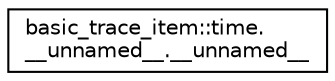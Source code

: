 digraph "Graphical Class Hierarchy"
{
 // LATEX_PDF_SIZE
  edge [fontname="Helvetica",fontsize="10",labelfontname="Helvetica",labelfontsize="10"];
  node [fontname="Helvetica",fontsize="10",shape=record];
  rankdir="LR";
  Node0 [label="basic_trace_item::time.\l__unnamed__.__unnamed__",height=0.2,width=0.4,color="black", fillcolor="white", style="filled",URL="$classbasic__trace__item.html#structbasic__trace__item_1_1time_8____unnamed_____8____unnamed____",tooltip=" "];
}
